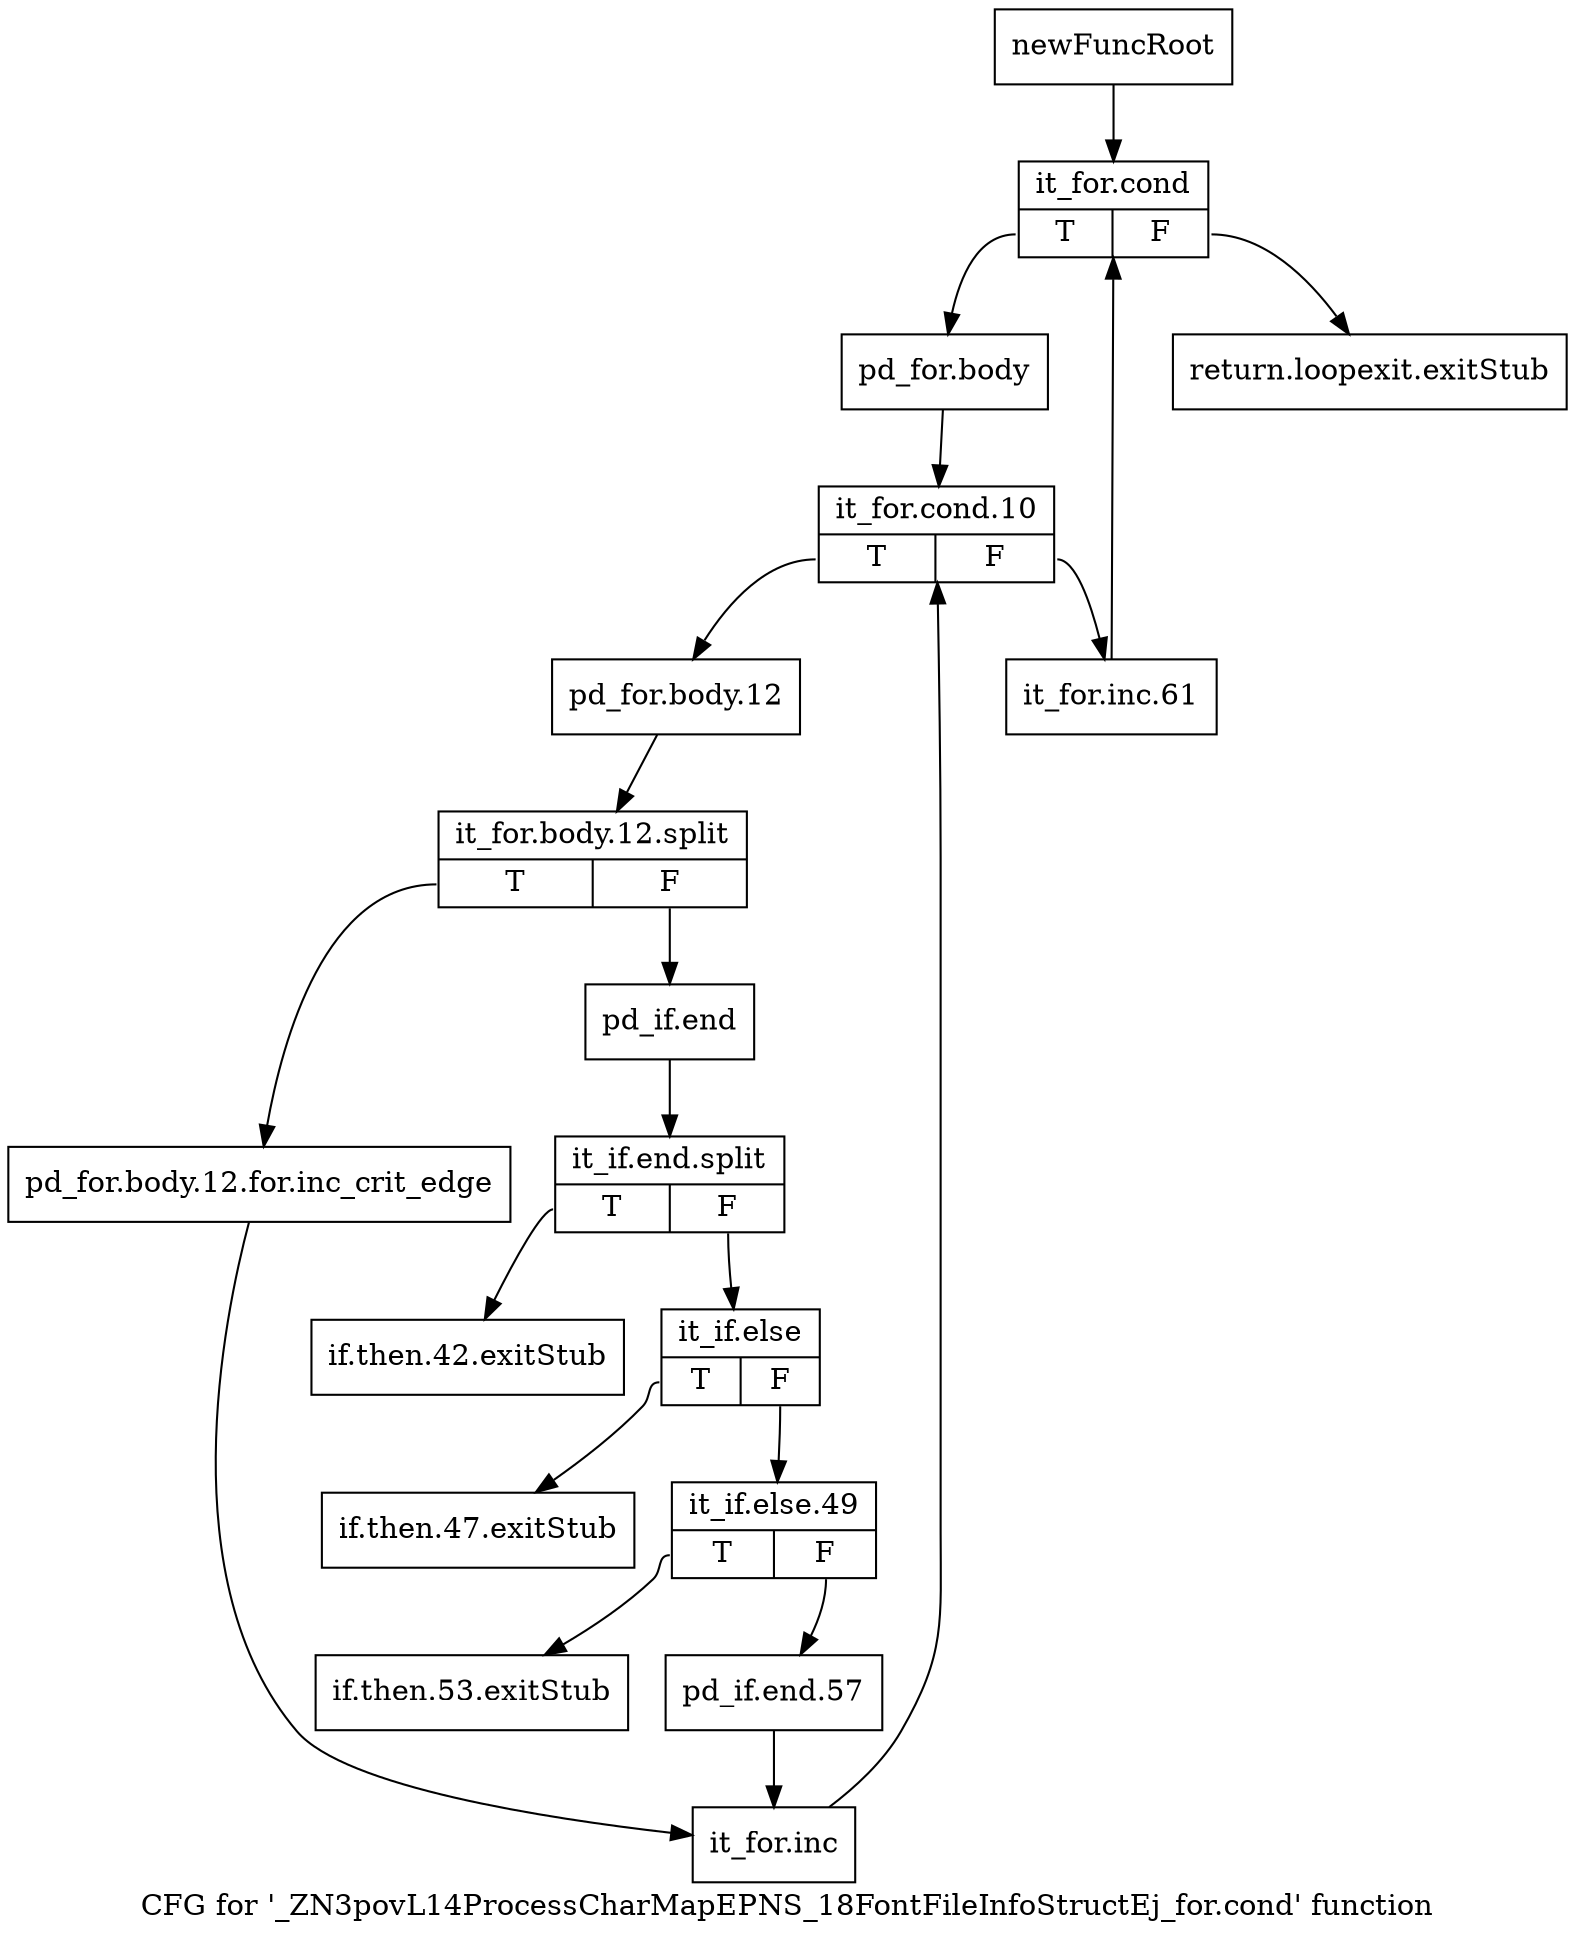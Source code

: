 digraph "CFG for '_ZN3povL14ProcessCharMapEPNS_18FontFileInfoStructEj_for.cond' function" {
	label="CFG for '_ZN3povL14ProcessCharMapEPNS_18FontFileInfoStructEj_for.cond' function";

	Node0x2d75270 [shape=record,label="{newFuncRoot}"];
	Node0x2d75270 -> Node0x2d84300;
	Node0x2d841c0 [shape=record,label="{return.loopexit.exitStub}"];
	Node0x2d84210 [shape=record,label="{if.then.42.exitStub}"];
	Node0x2d84260 [shape=record,label="{if.then.47.exitStub}"];
	Node0x2d842b0 [shape=record,label="{if.then.53.exitStub}"];
	Node0x2d84300 [shape=record,label="{it_for.cond|{<s0>T|<s1>F}}"];
	Node0x2d84300:s0 -> Node0x2d84350;
	Node0x2d84300:s1 -> Node0x2d841c0;
	Node0x2d84350 [shape=record,label="{pd_for.body}"];
	Node0x2d84350 -> Node0x2d843a0;
	Node0x2d843a0 [shape=record,label="{it_for.cond.10|{<s0>T|<s1>F}}"];
	Node0x2d843a0:s0 -> Node0x2d84440;
	Node0x2d843a0:s1 -> Node0x2d843f0;
	Node0x2d843f0 [shape=record,label="{it_for.inc.61}"];
	Node0x2d843f0 -> Node0x2d84300;
	Node0x2d84440 [shape=record,label="{pd_for.body.12}"];
	Node0x2d84440 -> Node0x39cff20;
	Node0x39cff20 [shape=record,label="{it_for.body.12.split|{<s0>T|<s1>F}}"];
	Node0x39cff20:s0 -> Node0x2d845d0;
	Node0x39cff20:s1 -> Node0x2d84490;
	Node0x2d84490 [shape=record,label="{pd_if.end}"];
	Node0x2d84490 -> Node0x39a8eb0;
	Node0x39a8eb0 [shape=record,label="{it_if.end.split|{<s0>T|<s1>F}}"];
	Node0x39a8eb0:s0 -> Node0x2d84210;
	Node0x39a8eb0:s1 -> Node0x2d844e0;
	Node0x2d844e0 [shape=record,label="{it_if.else|{<s0>T|<s1>F}}"];
	Node0x2d844e0:s0 -> Node0x2d84260;
	Node0x2d844e0:s1 -> Node0x2d84530;
	Node0x2d84530 [shape=record,label="{it_if.else.49|{<s0>T|<s1>F}}"];
	Node0x2d84530:s0 -> Node0x2d842b0;
	Node0x2d84530:s1 -> Node0x2d84580;
	Node0x2d84580 [shape=record,label="{pd_if.end.57}"];
	Node0x2d84580 -> Node0x2d84620;
	Node0x2d845d0 [shape=record,label="{pd_for.body.12.for.inc_crit_edge}"];
	Node0x2d845d0 -> Node0x2d84620;
	Node0x2d84620 [shape=record,label="{it_for.inc}"];
	Node0x2d84620 -> Node0x2d843a0;
}
